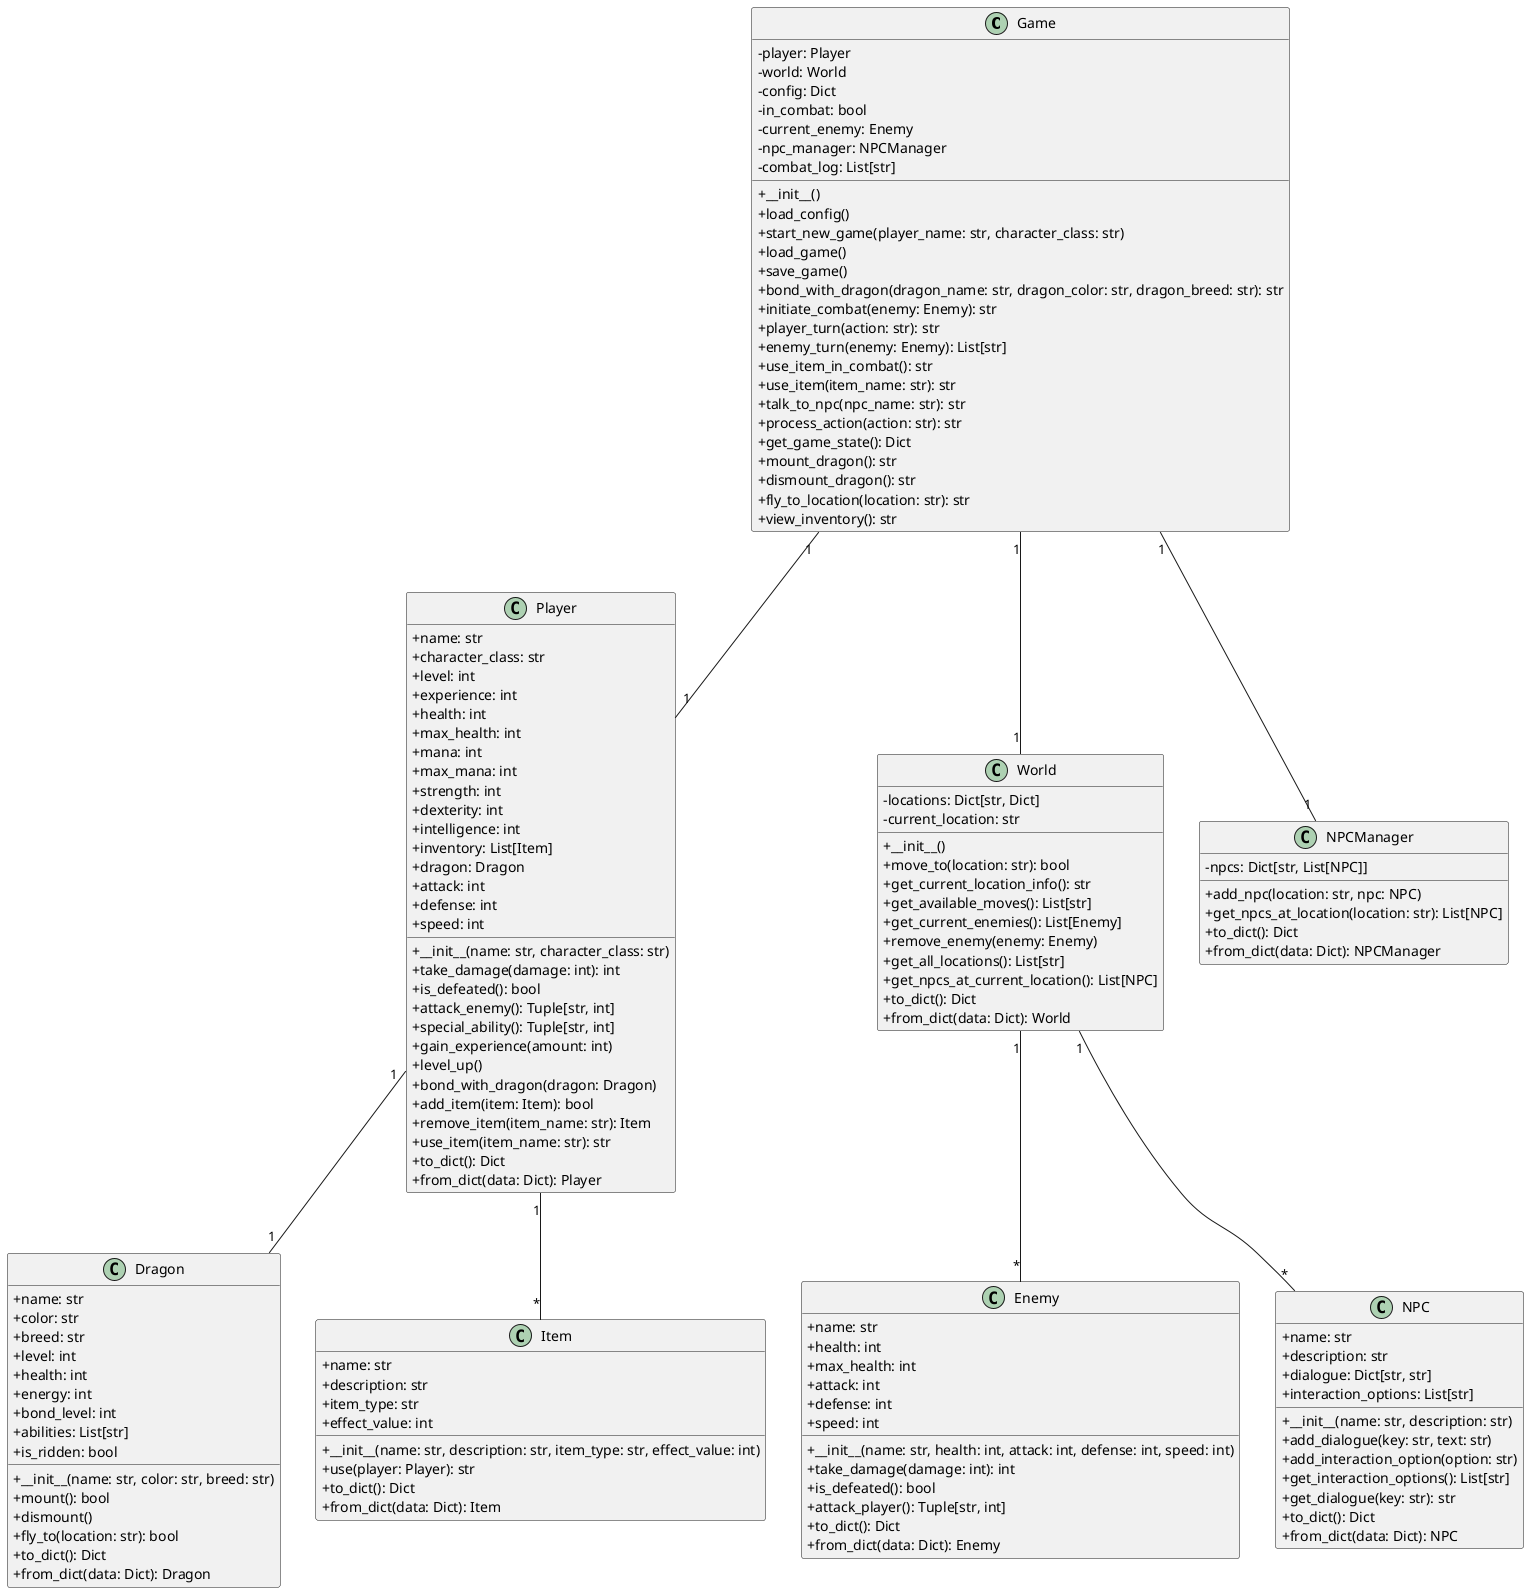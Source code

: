 @startuml
skinparam classAttributeIconSize 0

class Game {
  -player: Player
  -world: World
  -config: Dict
  -in_combat: bool
  -current_enemy: Enemy
  -npc_manager: NPCManager
  -combat_log: List[str]
  +__init__()
  +load_config()
  +start_new_game(player_name: str, character_class: str)
  +load_game()
  +save_game()
  +bond_with_dragon(dragon_name: str, dragon_color: str, dragon_breed: str): str
  +initiate_combat(enemy: Enemy): str
  +player_turn(action: str): str
  +enemy_turn(enemy: Enemy): List[str]
  +use_item_in_combat(): str
  +use_item(item_name: str): str
  +talk_to_npc(npc_name: str): str
  +process_action(action: str): str
  +get_game_state(): Dict
  +mount_dragon(): str
  +dismount_dragon(): str
  +fly_to_location(location: str): str
  +view_inventory(): str
}

class Player {
  +name: str
  +character_class: str
  +level: int
  +experience: int
  +health: int
  +max_health: int
  +mana: int
  +max_mana: int
  +strength: int
  +dexterity: int
  +intelligence: int
  +inventory: List[Item]
  +dragon: Dragon
  +attack: int
  +defense: int
  +speed: int
  +__init__(name: str, character_class: str)
  +take_damage(damage: int): int
  +is_defeated(): bool
  +attack_enemy(): Tuple[str, int]
  +special_ability(): Tuple[str, int]
  +gain_experience(amount: int)
  +level_up()
  +bond_with_dragon(dragon: Dragon)
  +add_item(item: Item): bool
  +remove_item(item_name: str): Item
  +use_item(item_name: str): str
  +to_dict(): Dict
  +from_dict(data: Dict): Player
}

class Dragon {
  +name: str
  +color: str
  +breed: str
  +level: int
  +health: int
  +energy: int
  +bond_level: int
  +abilities: List[str]
  +is_ridden: bool
  +__init__(name: str, color: str, breed: str)
  +mount(): bool
  +dismount()
  +fly_to(location: str): bool
  +to_dict(): Dict
  +from_dict(data: Dict): Dragon
}

class World {
  -locations: Dict[str, Dict]
  -current_location: str
  +__init__()
  +move_to(location: str): bool
  +get_current_location_info(): str
  +get_available_moves(): List[str]
  +get_current_enemies(): List[Enemy]
  +remove_enemy(enemy: Enemy)
  +get_all_locations(): List[str]
  +get_npcs_at_current_location(): List[NPC]
  +to_dict(): Dict
  +from_dict(data: Dict): World
}

class Enemy {
  +name: str
  +health: int
  +max_health: int
  +attack: int
  +defense: int
  +speed: int
  +__init__(name: str, health: int, attack: int, defense: int, speed: int)
  +take_damage(damage: int): int
  +is_defeated(): bool
  +attack_player(): Tuple[str, int]
  +to_dict(): Dict
  +from_dict(data: Dict): Enemy
}

class Item {
  +name: str
  +description: str
  +item_type: str
  +effect_value: int
  +__init__(name: str, description: str, item_type: str, effect_value: int)
  +use(player: Player): str
  +to_dict(): Dict
  +from_dict(data: Dict): Item
}

class NPC {
  +name: str
  +description: str
  +dialogue: Dict[str, str]
  +interaction_options: List[str]
  +__init__(name: str, description: str)
  +add_dialogue(key: str, text: str)
  +add_interaction_option(option: str)
  +get_interaction_options(): List[str]
  +get_dialogue(key: str): str
  +to_dict(): Dict
  +from_dict(data: Dict): NPC
}

class NPCManager {
  -npcs: Dict[str, List[NPC]]
  +add_npc(location: str, npc: NPC)
  +get_npcs_at_location(location: str): List[NPC]
  +to_dict(): Dict
  +from_dict(data: Dict): NPCManager
}

Game "1" -- "1" Player
Game "1" -- "1" World
Game "1" -- "1" NPCManager
World "1" -- "*" Enemy
World "1" -- "*" NPC
Player "1" -- "1" Dragon
Player "1" -- "*" Item
@enduml
